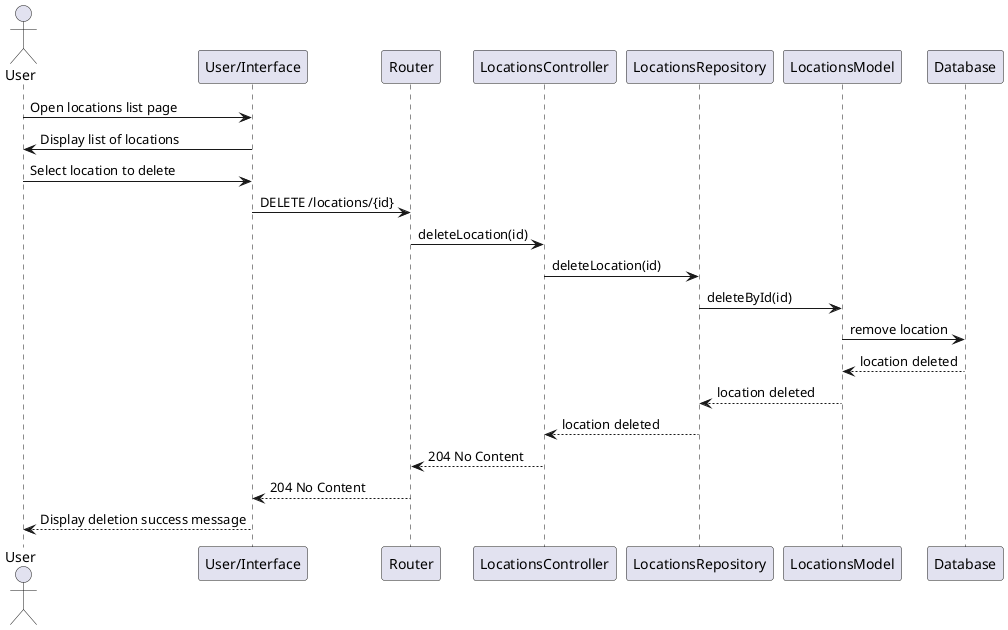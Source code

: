 @startuml
actor User
participant "User/Interface" as UI
participant "Router" as Router
participant "LocationsController" as Controller
participant "LocationsRepository" as Repository
participant "LocationsModel" as Model
participant "Database" as DB

User -> UI: Open locations list page
UI -> User: Display list of locations

User -> UI: Select location to delete
UI -> Router: DELETE /locations/{id}
Router -> Controller: deleteLocation(id)
Controller -> Repository: deleteLocation(id)
Repository -> Model: deleteById(id)
Model -> DB: remove location
DB --> Model: location deleted
Model --> Repository: location deleted
Repository --> Controller: location deleted
Controller --> Router: 204 No Content
Router --> UI: 204 No Content
UI --> User: Display deletion success message
@enduml
